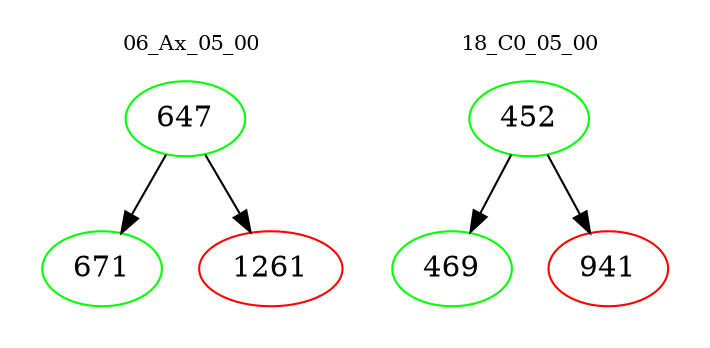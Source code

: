 digraph{
subgraph cluster_0 {
color = white
label = "06_Ax_05_00";
fontsize=10;
T0_647 [label="647", color="green"]
T0_647 -> T0_671 [color="black"]
T0_671 [label="671", color="green"]
T0_647 -> T0_1261 [color="black"]
T0_1261 [label="1261", color="red"]
}
subgraph cluster_1 {
color = white
label = "18_C0_05_00";
fontsize=10;
T1_452 [label="452", color="green"]
T1_452 -> T1_469 [color="black"]
T1_469 [label="469", color="green"]
T1_452 -> T1_941 [color="black"]
T1_941 [label="941", color="red"]
}
}
